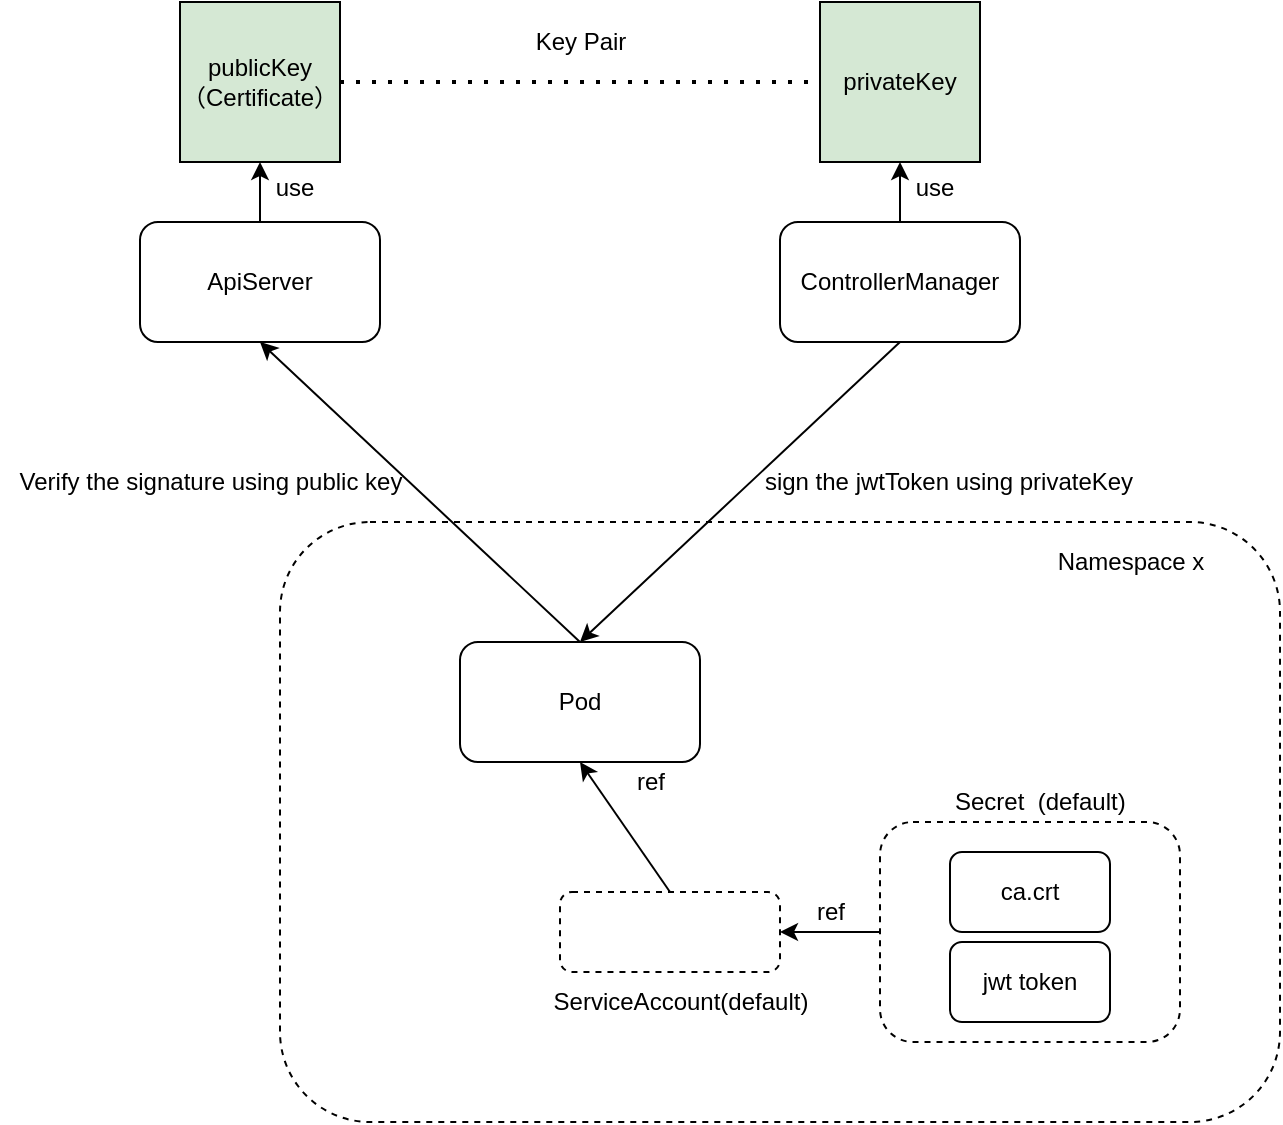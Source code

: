 <mxfile version="20.0.1" type="github">
  <diagram id="lDo2medRJP3sNJqHOw3p" name="Page-1">
    <mxGraphModel dx="1185" dy="603" grid="1" gridSize="10" guides="1" tooltips="1" connect="1" arrows="1" fold="1" page="1" pageScale="1" pageWidth="827" pageHeight="1169" math="0" shadow="0">
      <root>
        <mxCell id="0" />
        <mxCell id="1" parent="0" />
        <mxCell id="EIXveCIq_tYeN85T5rE7-9" value="" style="rounded=1;whiteSpace=wrap;html=1;dashed=1;" vertex="1" parent="1">
          <mxGeometry x="180" y="270" width="500" height="300" as="geometry" />
        </mxCell>
        <mxCell id="EIXveCIq_tYeN85T5rE7-16" value="" style="rounded=1;whiteSpace=wrap;html=1;dashed=1;" vertex="1" parent="1">
          <mxGeometry x="320" y="455" width="110" height="40" as="geometry" />
        </mxCell>
        <mxCell id="EIXveCIq_tYeN85T5rE7-12" value="" style="rounded=1;whiteSpace=wrap;html=1;dashed=1;" vertex="1" parent="1">
          <mxGeometry x="480" y="420" width="150" height="110" as="geometry" />
        </mxCell>
        <mxCell id="EIXveCIq_tYeN85T5rE7-1" value="ApiServer" style="rounded=1;whiteSpace=wrap;html=1;" vertex="1" parent="1">
          <mxGeometry x="110" y="120" width="120" height="60" as="geometry" />
        </mxCell>
        <mxCell id="EIXveCIq_tYeN85T5rE7-2" value="ControllerManager" style="rounded=1;whiteSpace=wrap;html=1;" vertex="1" parent="1">
          <mxGeometry x="430" y="120" width="120" height="60" as="geometry" />
        </mxCell>
        <mxCell id="EIXveCIq_tYeN85T5rE7-3" value="publicKey&lt;br&gt;（Certificate）" style="whiteSpace=wrap;html=1;aspect=fixed;fillColor=#D5E8D4;" vertex="1" parent="1">
          <mxGeometry x="130" y="10" width="80" height="80" as="geometry" />
        </mxCell>
        <mxCell id="EIXveCIq_tYeN85T5rE7-4" value="privateKey" style="whiteSpace=wrap;html=1;aspect=fixed;fillColor=#D5E8D4;" vertex="1" parent="1">
          <mxGeometry x="450" y="10" width="80" height="80" as="geometry" />
        </mxCell>
        <mxCell id="EIXveCIq_tYeN85T5rE7-6" value="Pod" style="rounded=1;whiteSpace=wrap;html=1;" vertex="1" parent="1">
          <mxGeometry x="270" y="330" width="120" height="60" as="geometry" />
        </mxCell>
        <mxCell id="EIXveCIq_tYeN85T5rE7-7" value="" style="endArrow=classic;html=1;rounded=0;exitX=0.5;exitY=1;exitDx=0;exitDy=0;entryX=0.5;entryY=0;entryDx=0;entryDy=0;" edge="1" parent="1" source="EIXveCIq_tYeN85T5rE7-2" target="EIXveCIq_tYeN85T5rE7-6">
          <mxGeometry width="50" height="50" relative="1" as="geometry">
            <mxPoint x="400" y="220" as="sourcePoint" />
            <mxPoint x="450" y="170" as="targetPoint" />
          </mxGeometry>
        </mxCell>
        <mxCell id="EIXveCIq_tYeN85T5rE7-8" value="sign the jwtToken using privateKey" style="text;html=1;align=center;verticalAlign=middle;resizable=0;points=[];autosize=1;strokeColor=none;fillColor=none;" vertex="1" parent="1">
          <mxGeometry x="414" y="240" width="200" height="20" as="geometry" />
        </mxCell>
        <mxCell id="EIXveCIq_tYeN85T5rE7-10" value="Namespace x" style="text;html=1;align=center;verticalAlign=middle;resizable=0;points=[];autosize=1;strokeColor=none;fillColor=none;" vertex="1" parent="1">
          <mxGeometry x="560" y="280" width="90" height="20" as="geometry" />
        </mxCell>
        <mxCell id="EIXveCIq_tYeN85T5rE7-11" value="jwt token" style="rounded=1;whiteSpace=wrap;html=1;" vertex="1" parent="1">
          <mxGeometry x="515" y="480" width="80" height="40" as="geometry" />
        </mxCell>
        <mxCell id="EIXveCIq_tYeN85T5rE7-13" value="&amp;nbsp;Secret&amp;nbsp; (default)" style="text;html=1;align=center;verticalAlign=middle;resizable=0;points=[];autosize=1;strokeColor=none;fillColor=none;" vertex="1" parent="1">
          <mxGeometry x="508.33" y="400" width="100" height="20" as="geometry" />
        </mxCell>
        <mxCell id="EIXveCIq_tYeN85T5rE7-17" value="ServiceAccount(default)" style="text;html=1;align=center;verticalAlign=middle;resizable=0;points=[];autosize=1;strokeColor=none;fillColor=none;" vertex="1" parent="1">
          <mxGeometry x="310" y="500" width="140" height="20" as="geometry" />
        </mxCell>
        <mxCell id="EIXveCIq_tYeN85T5rE7-18" value="" style="endArrow=classic;html=1;rounded=0;exitX=0.5;exitY=0;exitDx=0;exitDy=0;entryX=0.5;entryY=1;entryDx=0;entryDy=0;" edge="1" parent="1" source="EIXveCIq_tYeN85T5rE7-16" target="EIXveCIq_tYeN85T5rE7-6">
          <mxGeometry width="50" height="50" relative="1" as="geometry">
            <mxPoint x="400" y="300" as="sourcePoint" />
            <mxPoint x="450" y="250" as="targetPoint" />
          </mxGeometry>
        </mxCell>
        <mxCell id="EIXveCIq_tYeN85T5rE7-20" value="ca.crt" style="rounded=1;whiteSpace=wrap;html=1;" vertex="1" parent="1">
          <mxGeometry x="515" y="435" width="80" height="40" as="geometry" />
        </mxCell>
        <mxCell id="EIXveCIq_tYeN85T5rE7-21" value="" style="endArrow=classic;html=1;rounded=0;exitX=0;exitY=0.5;exitDx=0;exitDy=0;entryX=1;entryY=0.5;entryDx=0;entryDy=0;" edge="1" parent="1" source="EIXveCIq_tYeN85T5rE7-12" target="EIXveCIq_tYeN85T5rE7-16">
          <mxGeometry width="50" height="50" relative="1" as="geometry">
            <mxPoint x="385" y="430" as="sourcePoint" />
            <mxPoint x="340" y="400" as="targetPoint" />
          </mxGeometry>
        </mxCell>
        <mxCell id="EIXveCIq_tYeN85T5rE7-22" value="ref" style="text;html=1;align=center;verticalAlign=middle;resizable=0;points=[];autosize=1;strokeColor=none;fillColor=none;" vertex="1" parent="1">
          <mxGeometry x="440" y="455" width="30" height="20" as="geometry" />
        </mxCell>
        <mxCell id="EIXveCIq_tYeN85T5rE7-23" value="ref" style="text;html=1;align=center;verticalAlign=middle;resizable=0;points=[];autosize=1;strokeColor=none;fillColor=none;" vertex="1" parent="1">
          <mxGeometry x="350" y="390" width="30" height="20" as="geometry" />
        </mxCell>
        <mxCell id="EIXveCIq_tYeN85T5rE7-24" value="" style="endArrow=classic;html=1;rounded=0;exitX=0.5;exitY=0;exitDx=0;exitDy=0;entryX=0.5;entryY=1;entryDx=0;entryDy=0;" edge="1" parent="1" source="EIXveCIq_tYeN85T5rE7-6" target="EIXveCIq_tYeN85T5rE7-1">
          <mxGeometry width="50" height="50" relative="1" as="geometry">
            <mxPoint x="470" y="360" as="sourcePoint" />
            <mxPoint x="520" y="310" as="targetPoint" />
          </mxGeometry>
        </mxCell>
        <mxCell id="EIXveCIq_tYeN85T5rE7-27" value="" style="endArrow=none;dashed=1;html=1;dashPattern=1 3;strokeWidth=2;rounded=0;entryX=0;entryY=0.5;entryDx=0;entryDy=0;" edge="1" parent="1" target="EIXveCIq_tYeN85T5rE7-4">
          <mxGeometry width="50" height="50" relative="1" as="geometry">
            <mxPoint x="210" y="50" as="sourcePoint" />
            <mxPoint x="260" as="targetPoint" />
          </mxGeometry>
        </mxCell>
        <mxCell id="EIXveCIq_tYeN85T5rE7-28" value="Key Pair" style="text;html=1;align=center;verticalAlign=middle;resizable=0;points=[];autosize=1;strokeColor=none;fillColor=none;" vertex="1" parent="1">
          <mxGeometry x="300" y="20" width="60" height="20" as="geometry" />
        </mxCell>
        <mxCell id="EIXveCIq_tYeN85T5rE7-29" value="Verify the signature using public key" style="text;html=1;align=center;verticalAlign=middle;resizable=0;points=[];autosize=1;strokeColor=none;fillColor=none;" vertex="1" parent="1">
          <mxGeometry x="40" y="240" width="210" height="20" as="geometry" />
        </mxCell>
        <mxCell id="EIXveCIq_tYeN85T5rE7-30" value="" style="endArrow=classic;html=1;rounded=0;exitX=0.5;exitY=0;exitDx=0;exitDy=0;" edge="1" parent="1" source="EIXveCIq_tYeN85T5rE7-1" target="EIXveCIq_tYeN85T5rE7-3">
          <mxGeometry width="50" height="50" relative="1" as="geometry">
            <mxPoint x="450" y="230" as="sourcePoint" />
            <mxPoint x="500" y="180" as="targetPoint" />
          </mxGeometry>
        </mxCell>
        <mxCell id="EIXveCIq_tYeN85T5rE7-31" value="use" style="text;html=1;align=center;verticalAlign=middle;resizable=0;points=[];autosize=1;strokeColor=none;fillColor=none;" vertex="1" parent="1">
          <mxGeometry x="172" y="93" width="30" height="20" as="geometry" />
        </mxCell>
        <mxCell id="EIXveCIq_tYeN85T5rE7-32" value="" style="endArrow=classic;html=1;rounded=0;exitX=0.5;exitY=0;exitDx=0;exitDy=0;" edge="1" parent="1">
          <mxGeometry width="50" height="50" relative="1" as="geometry">
            <mxPoint x="490" y="120" as="sourcePoint" />
            <mxPoint x="490" y="90" as="targetPoint" />
          </mxGeometry>
        </mxCell>
        <mxCell id="EIXveCIq_tYeN85T5rE7-33" value="use" style="text;html=1;align=center;verticalAlign=middle;resizable=0;points=[];autosize=1;strokeColor=none;fillColor=none;" vertex="1" parent="1">
          <mxGeometry x="492" y="93" width="30" height="20" as="geometry" />
        </mxCell>
      </root>
    </mxGraphModel>
  </diagram>
</mxfile>
